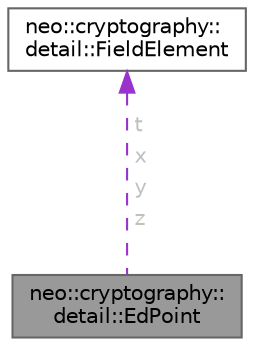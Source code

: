digraph "neo::cryptography::detail::EdPoint"
{
 // LATEX_PDF_SIZE
  bgcolor="transparent";
  edge [fontname=Helvetica,fontsize=10,labelfontname=Helvetica,labelfontsize=10];
  node [fontname=Helvetica,fontsize=10,shape=box,height=0.2,width=0.4];
  Node1 [id="Node000001",label="neo::cryptography::\ldetail::EdPoint",height=0.2,width=0.4,color="gray40", fillcolor="grey60", style="filled", fontcolor="black",tooltip=" "];
  Node2 -> Node1 [id="edge1_Node000001_Node000002",dir="back",color="darkorchid3",style="dashed",tooltip=" ",label=<<TABLE CELLBORDER="0" BORDER="0"><TR><TD VALIGN="top" ALIGN="LEFT" CELLPADDING="1" CELLSPACING="0">t</TD></TR>
<TR><TD VALIGN="top" ALIGN="LEFT" CELLPADDING="1" CELLSPACING="0">x</TD></TR>
<TR><TD VALIGN="top" ALIGN="LEFT" CELLPADDING="1" CELLSPACING="0">y</TD></TR>
<TR><TD VALIGN="top" ALIGN="LEFT" CELLPADDING="1" CELLSPACING="0">z</TD></TR>
</TABLE>> ,fontcolor="grey" ];
  Node2 [id="Node000002",label="neo::cryptography::\ldetail::FieldElement",height=0.2,width=0.4,color="gray40", fillcolor="white", style="filled",URL="$classneo_1_1cryptography_1_1detail_1_1_field_element.html",tooltip=" "];
}
